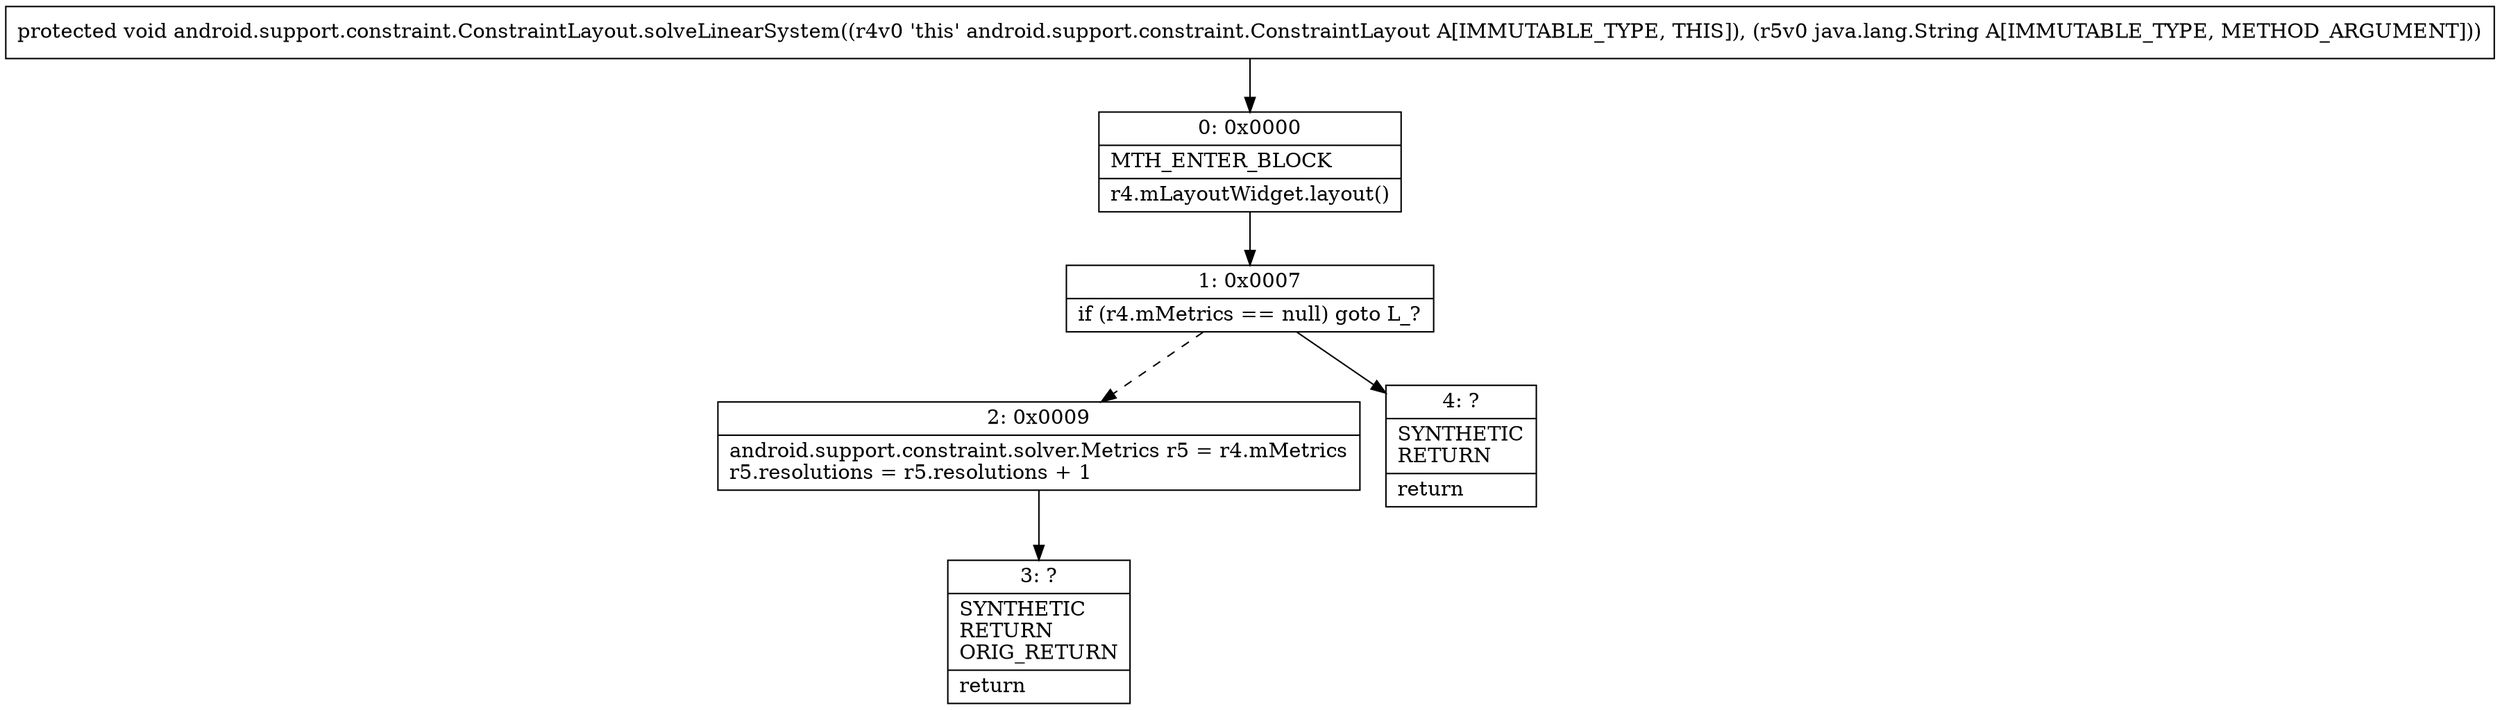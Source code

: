digraph "CFG forandroid.support.constraint.ConstraintLayout.solveLinearSystem(Ljava\/lang\/String;)V" {
Node_0 [shape=record,label="{0\:\ 0x0000|MTH_ENTER_BLOCK\l|r4.mLayoutWidget.layout()\l}"];
Node_1 [shape=record,label="{1\:\ 0x0007|if (r4.mMetrics == null) goto L_?\l}"];
Node_2 [shape=record,label="{2\:\ 0x0009|android.support.constraint.solver.Metrics r5 = r4.mMetrics\lr5.resolutions = r5.resolutions + 1\l}"];
Node_3 [shape=record,label="{3\:\ ?|SYNTHETIC\lRETURN\lORIG_RETURN\l|return\l}"];
Node_4 [shape=record,label="{4\:\ ?|SYNTHETIC\lRETURN\l|return\l}"];
MethodNode[shape=record,label="{protected void android.support.constraint.ConstraintLayout.solveLinearSystem((r4v0 'this' android.support.constraint.ConstraintLayout A[IMMUTABLE_TYPE, THIS]), (r5v0 java.lang.String A[IMMUTABLE_TYPE, METHOD_ARGUMENT])) }"];
MethodNode -> Node_0;
Node_0 -> Node_1;
Node_1 -> Node_2[style=dashed];
Node_1 -> Node_4;
Node_2 -> Node_3;
}

